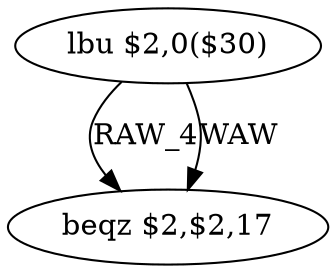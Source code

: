 digraph G1 {
node [shape = ellipse];
i0 [label = "lbu $2,0($30)"] ;
i0 ->  i1 [label= "RAW_4"];
i0 ->  i1 [label= "WAW"];
i1 [label = "beqz $2,$2,17"] ;
}
